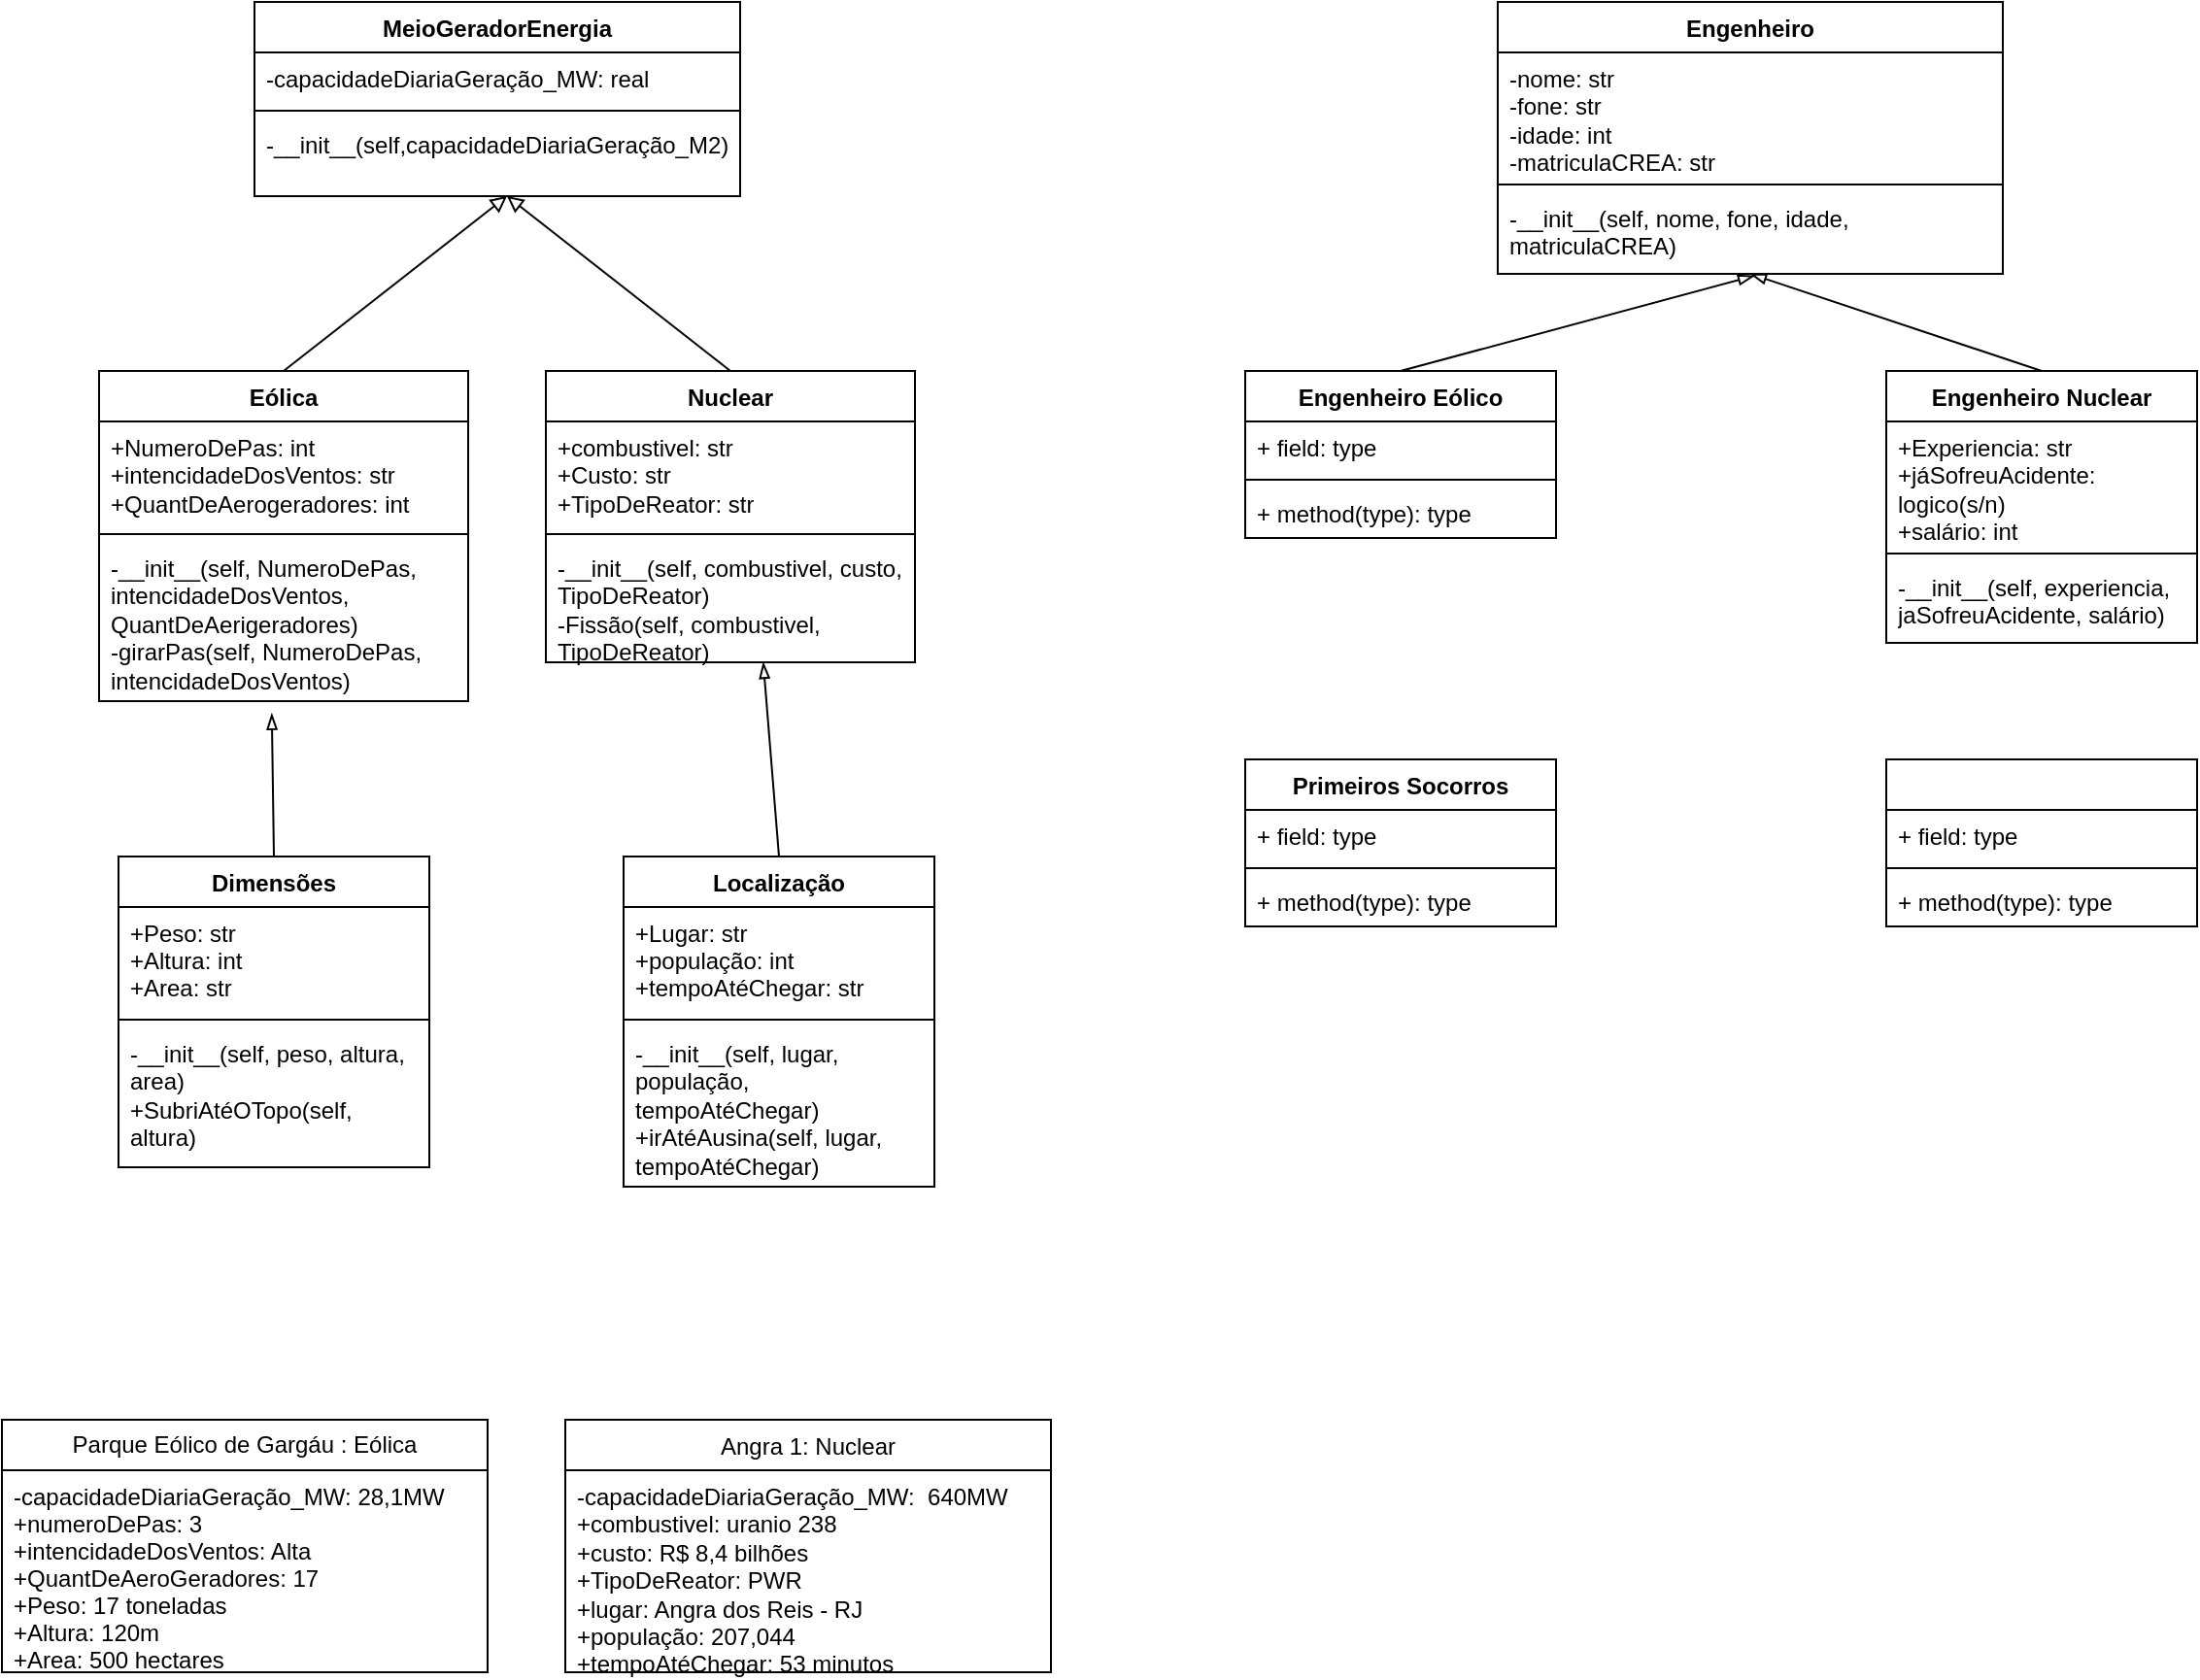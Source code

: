 <mxfile version="14.5.8" type="github">
  <diagram id="MnMrtY8RmelI457AY4ro" name="Page-1">
    <mxGraphModel dx="1344" dy="834" grid="1" gridSize="10" guides="1" tooltips="1" connect="1" arrows="1" fold="1" page="1" pageScale="1" pageWidth="1169" pageHeight="1654" math="0" shadow="0">
      <root>
        <mxCell id="0" />
        <mxCell id="1" parent="0" />
        <mxCell id="54jiBdXzfVd83Tt1kh9Z-1" value="MeioGeradorEnergia" style="swimlane;fontStyle=1;align=center;verticalAlign=top;childLayout=stackLayout;horizontal=1;startSize=26;horizontalStack=0;resizeParent=1;resizeParentMax=0;resizeLast=0;collapsible=1;marginBottom=0;" parent="1" vertex="1">
          <mxGeometry x="140" y="60" width="250" height="100" as="geometry" />
        </mxCell>
        <mxCell id="54jiBdXzfVd83Tt1kh9Z-2" value="-capacidadeDiariaGeração_MW: real" style="text;strokeColor=none;fillColor=none;align=left;verticalAlign=top;spacingLeft=4;spacingRight=4;overflow=hidden;rotatable=0;points=[[0,0.5],[1,0.5]];portConstraint=eastwest;whiteSpace=wrap;" parent="54jiBdXzfVd83Tt1kh9Z-1" vertex="1">
          <mxGeometry y="26" width="250" height="26" as="geometry" />
        </mxCell>
        <mxCell id="54jiBdXzfVd83Tt1kh9Z-3" value="" style="line;strokeWidth=1;fillColor=none;align=left;verticalAlign=middle;spacingTop=-1;spacingLeft=3;spacingRight=3;rotatable=0;labelPosition=right;points=[];portConstraint=eastwest;" parent="54jiBdXzfVd83Tt1kh9Z-1" vertex="1">
          <mxGeometry y="52" width="250" height="8" as="geometry" />
        </mxCell>
        <mxCell id="54jiBdXzfVd83Tt1kh9Z-4" value="-__init__(self,capacidadeDiariaGeração_M2)" style="text;strokeColor=none;fillColor=none;align=left;verticalAlign=top;spacingLeft=4;spacingRight=4;overflow=hidden;rotatable=0;points=[[0,0.5],[1,0.5]];portConstraint=eastwest;whiteSpace=wrap;" parent="54jiBdXzfVd83Tt1kh9Z-1" vertex="1">
          <mxGeometry y="60" width="250" height="40" as="geometry" />
        </mxCell>
        <mxCell id="54jiBdXzfVd83Tt1kh9Z-5" value="Engenheiro" style="swimlane;fontStyle=1;align=center;verticalAlign=top;childLayout=stackLayout;horizontal=1;startSize=26;horizontalStack=0;resizeParent=1;resizeParentMax=0;resizeLast=0;collapsible=1;marginBottom=0;" parent="1" vertex="1">
          <mxGeometry x="780" y="60" width="260" height="140" as="geometry" />
        </mxCell>
        <mxCell id="54jiBdXzfVd83Tt1kh9Z-6" value="-nome: str&#xa;-fone: str&#xa;-idade: int&#xa;-matriculaCREA: str" style="text;strokeColor=none;fillColor=none;align=left;verticalAlign=top;spacingLeft=4;spacingRight=4;overflow=hidden;rotatable=0;points=[[0,0.5],[1,0.5]];portConstraint=eastwest;whiteSpace=wrap;" parent="54jiBdXzfVd83Tt1kh9Z-5" vertex="1">
          <mxGeometry y="26" width="260" height="64" as="geometry" />
        </mxCell>
        <mxCell id="54jiBdXzfVd83Tt1kh9Z-7" value="" style="line;strokeWidth=1;fillColor=none;align=left;verticalAlign=middle;spacingTop=-1;spacingLeft=3;spacingRight=3;rotatable=0;labelPosition=right;points=[];portConstraint=eastwest;" parent="54jiBdXzfVd83Tt1kh9Z-5" vertex="1">
          <mxGeometry y="90" width="260" height="8" as="geometry" />
        </mxCell>
        <mxCell id="54jiBdXzfVd83Tt1kh9Z-8" value="-__init__(self, nome, fone, idade, matriculaCREA)" style="text;strokeColor=none;fillColor=none;align=left;verticalAlign=top;spacingLeft=4;spacingRight=4;overflow=hidden;rotatable=0;points=[[0,0.5],[1,0.5]];portConstraint=eastwest;whiteSpace=wrap;" parent="54jiBdXzfVd83Tt1kh9Z-5" vertex="1">
          <mxGeometry y="98" width="260" height="42" as="geometry" />
        </mxCell>
        <mxCell id="54jiBdXzfVd83Tt1kh9Z-19" style="rounded=0;orthogonalLoop=1;jettySize=auto;html=1;exitX=0.5;exitY=0;exitDx=0;exitDy=0;endArrow=block;endFill=0;" parent="1" source="54jiBdXzfVd83Tt1kh9Z-9" edge="1">
          <mxGeometry relative="1" as="geometry">
            <mxPoint x="270" y="160" as="targetPoint" />
          </mxGeometry>
        </mxCell>
        <mxCell id="54jiBdXzfVd83Tt1kh9Z-9" value="Eólica" style="swimlane;fontStyle=1;align=center;verticalAlign=top;childLayout=stackLayout;horizontal=1;startSize=26;horizontalStack=0;resizeParent=1;resizeParentMax=0;resizeLast=0;collapsible=1;marginBottom=0;" parent="1" vertex="1">
          <mxGeometry x="60" y="250" width="190" height="170" as="geometry" />
        </mxCell>
        <mxCell id="54jiBdXzfVd83Tt1kh9Z-10" value="+NumeroDePas: int&#xa;+intencidadeDosVentos: str&#xa;+QuantDeAerogeradores: int" style="text;strokeColor=none;fillColor=none;align=left;verticalAlign=top;spacingLeft=4;spacingRight=4;overflow=hidden;rotatable=0;points=[[0,0.5],[1,0.5]];portConstraint=eastwest;whiteSpace=wrap;" parent="54jiBdXzfVd83Tt1kh9Z-9" vertex="1">
          <mxGeometry y="26" width="190" height="54" as="geometry" />
        </mxCell>
        <mxCell id="54jiBdXzfVd83Tt1kh9Z-11" value="" style="line;strokeWidth=1;fillColor=none;align=left;verticalAlign=middle;spacingTop=-1;spacingLeft=3;spacingRight=3;rotatable=0;labelPosition=right;points=[];portConstraint=eastwest;" parent="54jiBdXzfVd83Tt1kh9Z-9" vertex="1">
          <mxGeometry y="80" width="190" height="8" as="geometry" />
        </mxCell>
        <mxCell id="54jiBdXzfVd83Tt1kh9Z-12" value="-__init__(self, NumeroDePas, intencidadeDosVentos, QuantDeAerigeradores)&#xa;-girarPas(self, NumeroDePas, intencidadeDosVentos)" style="text;strokeColor=none;fillColor=none;align=left;verticalAlign=top;spacingLeft=4;spacingRight=4;overflow=hidden;rotatable=0;points=[[0,0.5],[1,0.5]];portConstraint=eastwest;whiteSpace=wrap;" parent="54jiBdXzfVd83Tt1kh9Z-9" vertex="1">
          <mxGeometry y="88" width="190" height="82" as="geometry" />
        </mxCell>
        <mxCell id="54jiBdXzfVd83Tt1kh9Z-18" style="rounded=0;orthogonalLoop=1;jettySize=auto;html=1;exitX=0.5;exitY=0;exitDx=0;exitDy=0;entryX=0.52;entryY=1;entryDx=0;entryDy=0;entryPerimeter=0;endArrow=block;endFill=0;" parent="1" source="54jiBdXzfVd83Tt1kh9Z-13" target="54jiBdXzfVd83Tt1kh9Z-4" edge="1">
          <mxGeometry relative="1" as="geometry" />
        </mxCell>
        <mxCell id="54jiBdXzfVd83Tt1kh9Z-13" value="Nuclear&#xa;" style="swimlane;fontStyle=1;align=center;verticalAlign=top;childLayout=stackLayout;horizontal=1;startSize=26;horizontalStack=0;resizeParent=1;resizeParentMax=0;resizeLast=0;collapsible=1;marginBottom=0;" parent="1" vertex="1">
          <mxGeometry x="290" y="250" width="190" height="150" as="geometry" />
        </mxCell>
        <mxCell id="54jiBdXzfVd83Tt1kh9Z-14" value="+combustivel: str&#xa;+Custo: str&#xa;+TipoDeReator: str" style="text;strokeColor=none;fillColor=none;align=left;verticalAlign=top;spacingLeft=4;spacingRight=4;overflow=hidden;rotatable=0;points=[[0,0.5],[1,0.5]];portConstraint=eastwest;whiteSpace=wrap;" parent="54jiBdXzfVd83Tt1kh9Z-13" vertex="1">
          <mxGeometry y="26" width="190" height="54" as="geometry" />
        </mxCell>
        <mxCell id="54jiBdXzfVd83Tt1kh9Z-15" value="" style="line;strokeWidth=1;fillColor=none;align=left;verticalAlign=middle;spacingTop=-1;spacingLeft=3;spacingRight=3;rotatable=0;labelPosition=right;points=[];portConstraint=eastwest;" parent="54jiBdXzfVd83Tt1kh9Z-13" vertex="1">
          <mxGeometry y="80" width="190" height="8" as="geometry" />
        </mxCell>
        <mxCell id="54jiBdXzfVd83Tt1kh9Z-16" value="-__init__(self, combustivel, custo, TipoDeReator)&#xa;-Fissão(self, combustivel, TipoDeReator)" style="text;strokeColor=none;fillColor=none;align=left;verticalAlign=top;spacingLeft=4;spacingRight=4;overflow=hidden;rotatable=0;points=[[0,0.5],[1,0.5]];portConstraint=eastwest;whiteSpace=wrap;" parent="54jiBdXzfVd83Tt1kh9Z-13" vertex="1">
          <mxGeometry y="88" width="190" height="62" as="geometry" />
        </mxCell>
        <mxCell id="2a_u3-2WIpwdomfECygh-14" style="rounded=0;orthogonalLoop=1;jettySize=auto;html=1;exitX=0.5;exitY=0;exitDx=0;exitDy=0;entryX=0.508;entryY=1.024;entryDx=0;entryDy=0;entryPerimeter=0;endArrow=blockThin;endFill=0;" edge="1" parent="1" source="2a_u3-2WIpwdomfECygh-6" target="54jiBdXzfVd83Tt1kh9Z-8">
          <mxGeometry relative="1" as="geometry" />
        </mxCell>
        <mxCell id="2a_u3-2WIpwdomfECygh-6" value="Engenheiro Eólico" style="swimlane;fontStyle=1;align=center;verticalAlign=top;childLayout=stackLayout;horizontal=1;startSize=26;horizontalStack=0;resizeParent=1;resizeParentMax=0;resizeLast=0;collapsible=1;marginBottom=0;" vertex="1" parent="1">
          <mxGeometry x="650" y="250" width="160" height="86" as="geometry" />
        </mxCell>
        <mxCell id="2a_u3-2WIpwdomfECygh-7" value="+ field: type" style="text;strokeColor=none;fillColor=none;align=left;verticalAlign=top;spacingLeft=4;spacingRight=4;overflow=hidden;rotatable=0;points=[[0,0.5],[1,0.5]];portConstraint=eastwest;" vertex="1" parent="2a_u3-2WIpwdomfECygh-6">
          <mxGeometry y="26" width="160" height="26" as="geometry" />
        </mxCell>
        <mxCell id="2a_u3-2WIpwdomfECygh-8" value="" style="line;strokeWidth=1;fillColor=none;align=left;verticalAlign=middle;spacingTop=-1;spacingLeft=3;spacingRight=3;rotatable=0;labelPosition=right;points=[];portConstraint=eastwest;" vertex="1" parent="2a_u3-2WIpwdomfECygh-6">
          <mxGeometry y="52" width="160" height="8" as="geometry" />
        </mxCell>
        <mxCell id="2a_u3-2WIpwdomfECygh-9" value="+ method(type): type" style="text;strokeColor=none;fillColor=none;align=left;verticalAlign=top;spacingLeft=4;spacingRight=4;overflow=hidden;rotatable=0;points=[[0,0.5],[1,0.5]];portConstraint=eastwest;" vertex="1" parent="2a_u3-2WIpwdomfECygh-6">
          <mxGeometry y="60" width="160" height="26" as="geometry" />
        </mxCell>
        <mxCell id="2a_u3-2WIpwdomfECygh-16" style="edgeStyle=none;rounded=0;orthogonalLoop=1;jettySize=auto;html=1;exitX=0.5;exitY=0;exitDx=0;exitDy=0;endArrow=blockThin;endFill=0;" edge="1" parent="1" source="2a_u3-2WIpwdomfECygh-10">
          <mxGeometry relative="1" as="geometry">
            <mxPoint x="910" y="200" as="targetPoint" />
          </mxGeometry>
        </mxCell>
        <mxCell id="2a_u3-2WIpwdomfECygh-10" value="Engenheiro Nuclear" style="swimlane;fontStyle=1;align=center;verticalAlign=top;childLayout=stackLayout;horizontal=1;startSize=26;horizontalStack=0;resizeParent=1;resizeParentMax=0;resizeLast=0;collapsible=1;marginBottom=0;" vertex="1" parent="1">
          <mxGeometry x="980" y="250" width="160" height="140" as="geometry" />
        </mxCell>
        <mxCell id="2a_u3-2WIpwdomfECygh-11" value="+Experiencia: str&#xa;+jáSofreuAcidente: logico(s/n)&#xa;+salário: int&#xa;" style="text;strokeColor=none;fillColor=none;align=left;verticalAlign=top;spacingLeft=4;spacingRight=4;overflow=hidden;rotatable=0;points=[[0,0.5],[1,0.5]];portConstraint=eastwest;whiteSpace=wrap;" vertex="1" parent="2a_u3-2WIpwdomfECygh-10">
          <mxGeometry y="26" width="160" height="64" as="geometry" />
        </mxCell>
        <mxCell id="2a_u3-2WIpwdomfECygh-12" value="" style="line;strokeWidth=1;fillColor=none;align=left;verticalAlign=middle;spacingTop=-1;spacingLeft=3;spacingRight=3;rotatable=0;labelPosition=right;points=[];portConstraint=eastwest;" vertex="1" parent="2a_u3-2WIpwdomfECygh-10">
          <mxGeometry y="90" width="160" height="8" as="geometry" />
        </mxCell>
        <mxCell id="2a_u3-2WIpwdomfECygh-13" value="-__init__(self, experiencia, jaSofreuAcidente, salário)" style="text;strokeColor=none;fillColor=none;align=left;verticalAlign=top;spacingLeft=4;spacingRight=4;overflow=hidden;rotatable=0;points=[[0,0.5],[1,0.5]];portConstraint=eastwest;whiteSpace=wrap;" vertex="1" parent="2a_u3-2WIpwdomfECygh-10">
          <mxGeometry y="98" width="160" height="42" as="geometry" />
        </mxCell>
        <mxCell id="2a_u3-2WIpwdomfECygh-45" style="edgeStyle=none;rounded=0;orthogonalLoop=1;jettySize=auto;html=1;exitX=0.5;exitY=0;exitDx=0;exitDy=0;entryX=0.589;entryY=1;entryDx=0;entryDy=0;entryPerimeter=0;endArrow=blockThin;endFill=0;" edge="1" parent="1" source="2a_u3-2WIpwdomfECygh-17" target="54jiBdXzfVd83Tt1kh9Z-16">
          <mxGeometry relative="1" as="geometry" />
        </mxCell>
        <mxCell id="2a_u3-2WIpwdomfECygh-17" value="Localização" style="swimlane;fontStyle=1;align=center;verticalAlign=top;childLayout=stackLayout;horizontal=1;startSize=26;horizontalStack=0;resizeParent=1;resizeParentMax=0;resizeLast=0;collapsible=1;marginBottom=0;" vertex="1" parent="1">
          <mxGeometry x="330" y="500" width="160" height="170" as="geometry" />
        </mxCell>
        <mxCell id="2a_u3-2WIpwdomfECygh-18" value="+Lugar: str&#xa;+população: int&#xa;+tempoAtéChegar: str" style="text;strokeColor=none;fillColor=none;align=left;verticalAlign=top;spacingLeft=4;spacingRight=4;overflow=hidden;rotatable=0;points=[[0,0.5],[1,0.5]];portConstraint=eastwest;" vertex="1" parent="2a_u3-2WIpwdomfECygh-17">
          <mxGeometry y="26" width="160" height="54" as="geometry" />
        </mxCell>
        <mxCell id="2a_u3-2WIpwdomfECygh-19" value="" style="line;strokeWidth=1;fillColor=none;align=left;verticalAlign=middle;spacingTop=-1;spacingLeft=3;spacingRight=3;rotatable=0;labelPosition=right;points=[];portConstraint=eastwest;" vertex="1" parent="2a_u3-2WIpwdomfECygh-17">
          <mxGeometry y="80" width="160" height="8" as="geometry" />
        </mxCell>
        <mxCell id="2a_u3-2WIpwdomfECygh-20" value="-__init__(self, lugar, população, tempoAtéChegar)&#xa;+irAtéAusina(self, lugar, tempoAtéChegar)" style="text;strokeColor=none;fillColor=none;align=left;verticalAlign=top;spacingLeft=4;spacingRight=4;overflow=hidden;rotatable=0;points=[[0,0.5],[1,0.5]];portConstraint=eastwest;whiteSpace=wrap;" vertex="1" parent="2a_u3-2WIpwdomfECygh-17">
          <mxGeometry y="88" width="160" height="82" as="geometry" />
        </mxCell>
        <mxCell id="2a_u3-2WIpwdomfECygh-46" style="edgeStyle=none;rounded=0;orthogonalLoop=1;jettySize=auto;html=1;exitX=0.5;exitY=0;exitDx=0;exitDy=0;entryX=0.468;entryY=1.077;entryDx=0;entryDy=0;entryPerimeter=0;endArrow=blockThin;endFill=0;" edge="1" parent="1" source="2a_u3-2WIpwdomfECygh-21" target="54jiBdXzfVd83Tt1kh9Z-12">
          <mxGeometry relative="1" as="geometry" />
        </mxCell>
        <mxCell id="2a_u3-2WIpwdomfECygh-21" value="Dimensões" style="swimlane;fontStyle=1;align=center;verticalAlign=top;childLayout=stackLayout;horizontal=1;startSize=26;horizontalStack=0;resizeParent=1;resizeParentMax=0;resizeLast=0;collapsible=1;marginBottom=0;" vertex="1" parent="1">
          <mxGeometry x="70" y="500" width="160" height="160" as="geometry" />
        </mxCell>
        <mxCell id="2a_u3-2WIpwdomfECygh-22" value="+Peso: str&#xa;+Altura: int&#xa;+Area: str" style="text;strokeColor=none;fillColor=none;align=left;verticalAlign=top;spacingLeft=4;spacingRight=4;overflow=hidden;rotatable=0;points=[[0,0.5],[1,0.5]];portConstraint=eastwest;" vertex="1" parent="2a_u3-2WIpwdomfECygh-21">
          <mxGeometry y="26" width="160" height="54" as="geometry" />
        </mxCell>
        <mxCell id="2a_u3-2WIpwdomfECygh-23" value="" style="line;strokeWidth=1;fillColor=none;align=left;verticalAlign=middle;spacingTop=-1;spacingLeft=3;spacingRight=3;rotatable=0;labelPosition=right;points=[];portConstraint=eastwest;" vertex="1" parent="2a_u3-2WIpwdomfECygh-21">
          <mxGeometry y="80" width="160" height="8" as="geometry" />
        </mxCell>
        <mxCell id="2a_u3-2WIpwdomfECygh-24" value="-__init__(self, peso, altura, area)&#xa;+SubriAtéOTopo(self, altura)" style="text;strokeColor=none;fillColor=none;align=left;verticalAlign=top;spacingLeft=4;spacingRight=4;overflow=hidden;rotatable=0;points=[[0,0.5],[1,0.5]];portConstraint=eastwest;whiteSpace=wrap;" vertex="1" parent="2a_u3-2WIpwdomfECygh-21">
          <mxGeometry y="88" width="160" height="72" as="geometry" />
        </mxCell>
        <mxCell id="2a_u3-2WIpwdomfECygh-25" value="Primeiros Socorros" style="swimlane;fontStyle=1;align=center;verticalAlign=top;childLayout=stackLayout;horizontal=1;startSize=26;horizontalStack=0;resizeParent=1;resizeParentMax=0;resizeLast=0;collapsible=1;marginBottom=0;" vertex="1" parent="1">
          <mxGeometry x="650" y="450" width="160" height="86" as="geometry" />
        </mxCell>
        <mxCell id="2a_u3-2WIpwdomfECygh-26" value="+ field: type" style="text;strokeColor=none;fillColor=none;align=left;verticalAlign=top;spacingLeft=4;spacingRight=4;overflow=hidden;rotatable=0;points=[[0,0.5],[1,0.5]];portConstraint=eastwest;" vertex="1" parent="2a_u3-2WIpwdomfECygh-25">
          <mxGeometry y="26" width="160" height="26" as="geometry" />
        </mxCell>
        <mxCell id="2a_u3-2WIpwdomfECygh-27" value="" style="line;strokeWidth=1;fillColor=none;align=left;verticalAlign=middle;spacingTop=-1;spacingLeft=3;spacingRight=3;rotatable=0;labelPosition=right;points=[];portConstraint=eastwest;" vertex="1" parent="2a_u3-2WIpwdomfECygh-25">
          <mxGeometry y="52" width="160" height="8" as="geometry" />
        </mxCell>
        <mxCell id="2a_u3-2WIpwdomfECygh-28" value="+ method(type): type" style="text;strokeColor=none;fillColor=none;align=left;verticalAlign=top;spacingLeft=4;spacingRight=4;overflow=hidden;rotatable=0;points=[[0,0.5],[1,0.5]];portConstraint=eastwest;" vertex="1" parent="2a_u3-2WIpwdomfECygh-25">
          <mxGeometry y="60" width="160" height="26" as="geometry" />
        </mxCell>
        <mxCell id="2a_u3-2WIpwdomfECygh-29" value="" style="swimlane;fontStyle=1;align=center;verticalAlign=top;childLayout=stackLayout;horizontal=1;startSize=26;horizontalStack=0;resizeParent=1;resizeParentMax=0;resizeLast=0;collapsible=1;marginBottom=0;" vertex="1" parent="1">
          <mxGeometry x="980" y="450" width="160" height="86" as="geometry" />
        </mxCell>
        <mxCell id="2a_u3-2WIpwdomfECygh-30" value="+ field: type" style="text;strokeColor=none;fillColor=none;align=left;verticalAlign=top;spacingLeft=4;spacingRight=4;overflow=hidden;rotatable=0;points=[[0,0.5],[1,0.5]];portConstraint=eastwest;" vertex="1" parent="2a_u3-2WIpwdomfECygh-29">
          <mxGeometry y="26" width="160" height="26" as="geometry" />
        </mxCell>
        <mxCell id="2a_u3-2WIpwdomfECygh-31" value="" style="line;strokeWidth=1;fillColor=none;align=left;verticalAlign=middle;spacingTop=-1;spacingLeft=3;spacingRight=3;rotatable=0;labelPosition=right;points=[];portConstraint=eastwest;" vertex="1" parent="2a_u3-2WIpwdomfECygh-29">
          <mxGeometry y="52" width="160" height="8" as="geometry" />
        </mxCell>
        <mxCell id="2a_u3-2WIpwdomfECygh-32" value="+ method(type): type" style="text;strokeColor=none;fillColor=none;align=left;verticalAlign=top;spacingLeft=4;spacingRight=4;overflow=hidden;rotatable=0;points=[[0,0.5],[1,0.5]];portConstraint=eastwest;" vertex="1" parent="2a_u3-2WIpwdomfECygh-29">
          <mxGeometry y="60" width="160" height="26" as="geometry" />
        </mxCell>
        <mxCell id="2a_u3-2WIpwdomfECygh-33" value="Angra 1: Nuclear" style="swimlane;fontStyle=0;childLayout=stackLayout;horizontal=1;startSize=26;fillColor=none;horizontalStack=0;resizeParent=1;resizeParentMax=0;resizeLast=0;collapsible=1;marginBottom=0;" vertex="1" parent="1">
          <mxGeometry x="300" y="790" width="250" height="130" as="geometry" />
        </mxCell>
        <mxCell id="2a_u3-2WIpwdomfECygh-34" value="-capacidadeDiariaGeração_MW:  640MW&#xa;+combustivel: uranio 238&#xa;+custo: R$ 8,4 bilhões&#xa;+TipoDeReator: PWR&#xa;+lugar: Angra dos Reis - RJ&#xa;+população: 207,044&#xa;+tempoAtéChegar: 53 minutos" style="text;strokeColor=none;fillColor=none;align=left;verticalAlign=top;spacingLeft=4;spacingRight=4;overflow=hidden;rotatable=0;points=[[0,0.5],[1,0.5]];portConstraint=eastwest;whiteSpace=wrap;" vertex="1" parent="2a_u3-2WIpwdomfECygh-33">
          <mxGeometry y="26" width="250" height="104" as="geometry" />
        </mxCell>
        <mxCell id="2a_u3-2WIpwdomfECygh-41" value="Parque Eólico de Gargáu : Eólica" style="swimlane;fontStyle=0;childLayout=stackLayout;horizontal=1;startSize=26;fillColor=none;horizontalStack=0;resizeParent=1;resizeParentMax=0;resizeLast=0;collapsible=1;marginBottom=0;whiteSpace=wrap;" vertex="1" parent="1">
          <mxGeometry x="10" y="790" width="250" height="130" as="geometry" />
        </mxCell>
        <mxCell id="2a_u3-2WIpwdomfECygh-42" value="-capacidadeDiariaGeração_MW: 28,1MW&#xa;+numeroDePas: 3&#xa;+intencidadeDosVentos: Alta&#xa;+QuantDeAeroGeradores: 17&#xa;+Peso: 17 toneladas&#xa;+Altura: 120m&#xa;+Area: 500 hectares" style="text;strokeColor=none;fillColor=none;align=left;verticalAlign=top;spacingLeft=4;spacingRight=4;overflow=hidden;rotatable=0;points=[[0,0.5],[1,0.5]];portConstraint=eastwest;" vertex="1" parent="2a_u3-2WIpwdomfECygh-41">
          <mxGeometry y="26" width="250" height="104" as="geometry" />
        </mxCell>
      </root>
    </mxGraphModel>
  </diagram>
</mxfile>
